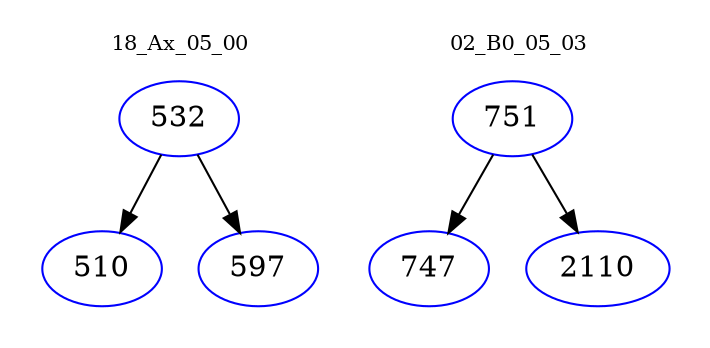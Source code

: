 digraph{
subgraph cluster_0 {
color = white
label = "18_Ax_05_00";
fontsize=10;
T0_532 [label="532", color="blue"]
T0_532 -> T0_510 [color="black"]
T0_510 [label="510", color="blue"]
T0_532 -> T0_597 [color="black"]
T0_597 [label="597", color="blue"]
}
subgraph cluster_1 {
color = white
label = "02_B0_05_03";
fontsize=10;
T1_751 [label="751", color="blue"]
T1_751 -> T1_747 [color="black"]
T1_747 [label="747", color="blue"]
T1_751 -> T1_2110 [color="black"]
T1_2110 [label="2110", color="blue"]
}
}
